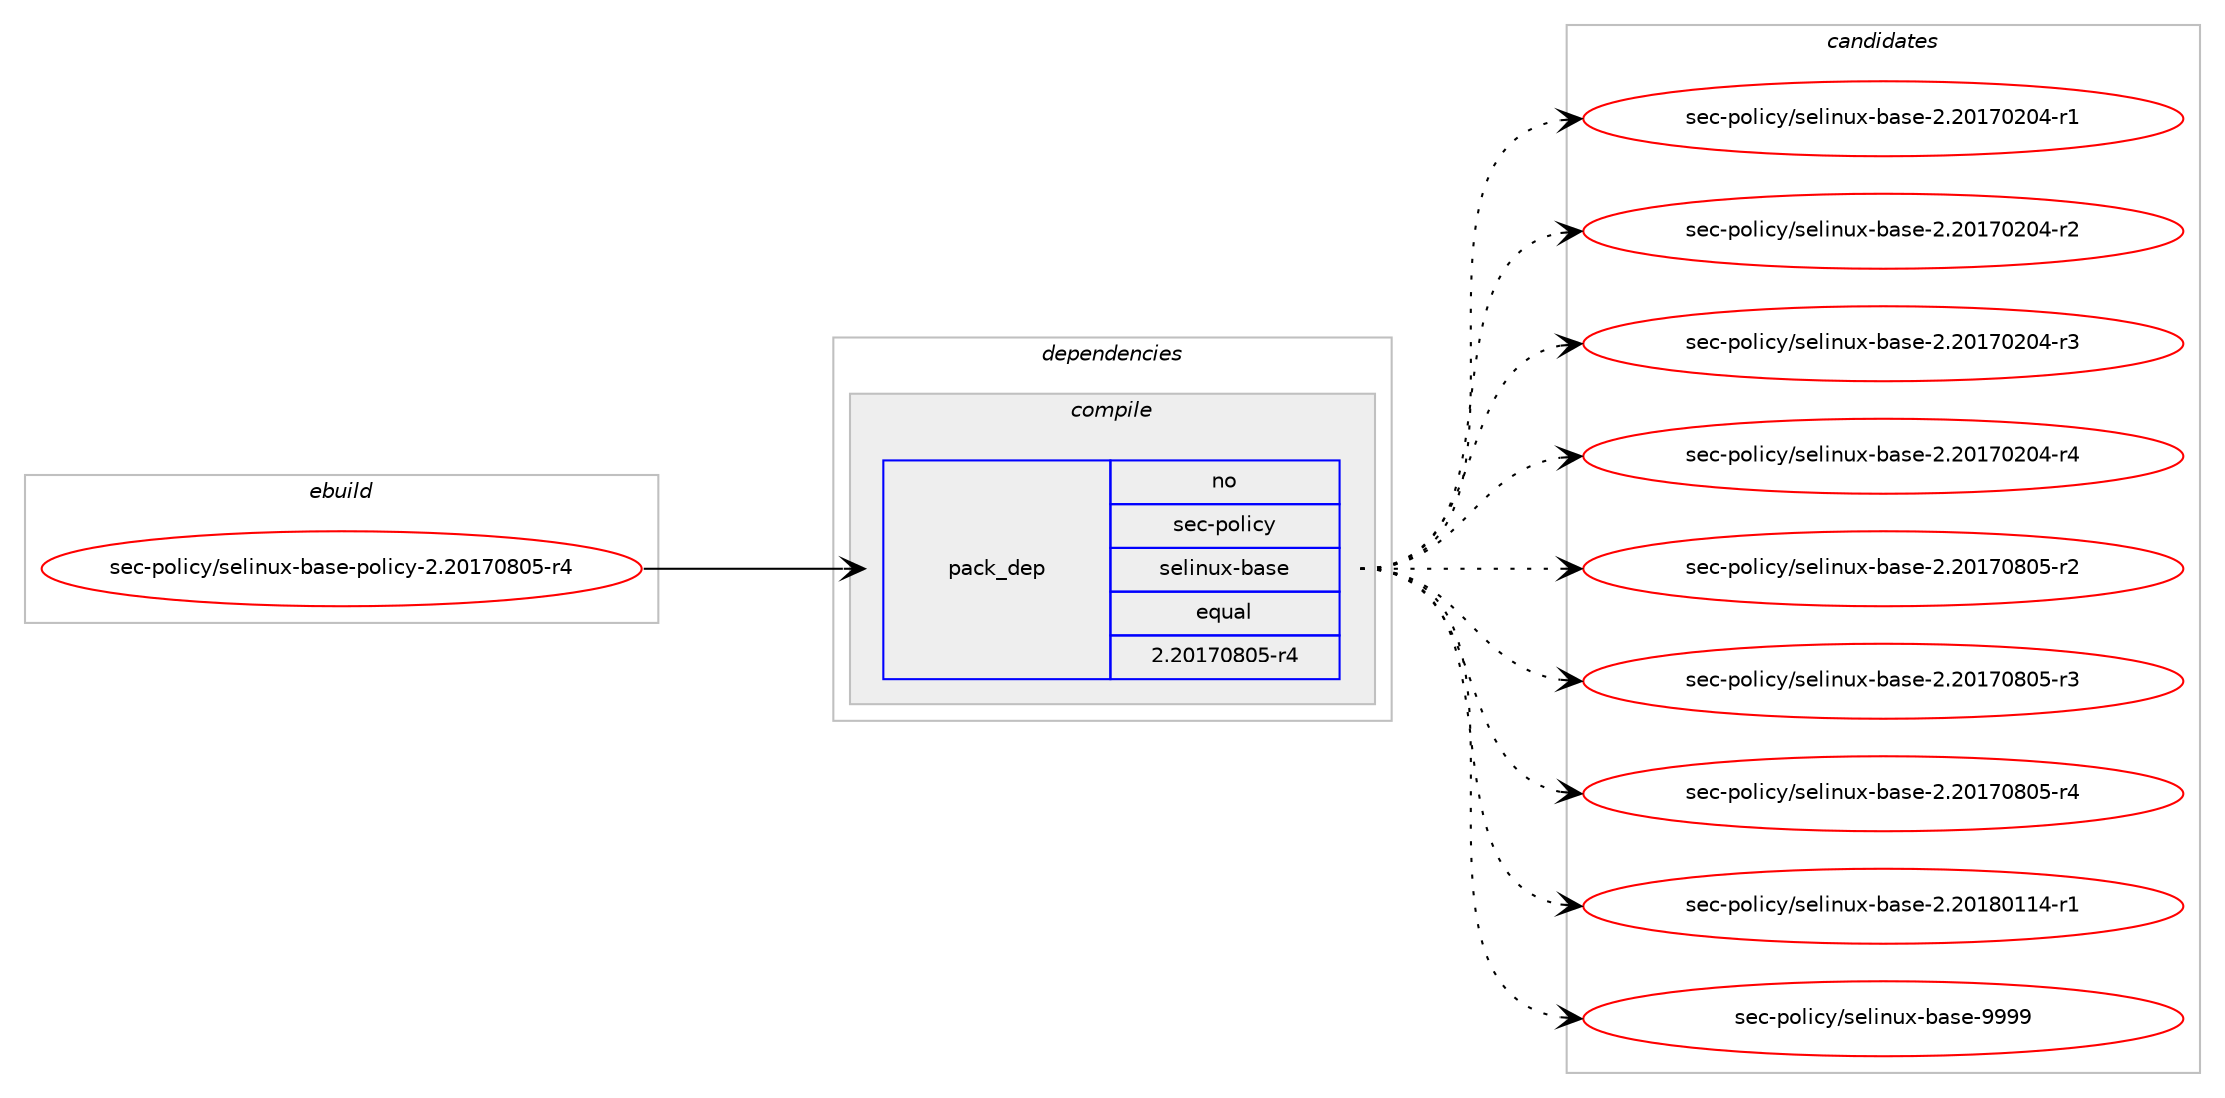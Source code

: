 digraph prolog {

# *************
# Graph options
# *************

newrank=true;
concentrate=true;
compound=true;
graph [rankdir=LR,fontname=Helvetica,fontsize=10,ranksep=1.5];#, ranksep=2.5, nodesep=0.2];
edge  [arrowhead=vee];
node  [fontname=Helvetica,fontsize=10];

# **********
# The ebuild
# **********

subgraph cluster_leftcol {
color=gray;
rank=same;
label=<<i>ebuild</i>>;
id [label="sec-policy/selinux-base-policy-2.20170805-r4", color=red, width=4, href="../sec-policy/selinux-base-policy-2.20170805-r4.svg"];
}

# ****************
# The dependencies
# ****************

subgraph cluster_midcol {
color=gray;
label=<<i>dependencies</i>>;
subgraph cluster_compile {
fillcolor="#eeeeee";
style=filled;
label=<<i>compile</i>>;
subgraph pack1144 {
dependency1526 [label=<<TABLE BORDER="0" CELLBORDER="1" CELLSPACING="0" CELLPADDING="4" WIDTH="220"><TR><TD ROWSPAN="6" CELLPADDING="30">pack_dep</TD></TR><TR><TD WIDTH="110">no</TD></TR><TR><TD>sec-policy</TD></TR><TR><TD>selinux-base</TD></TR><TR><TD>equal</TD></TR><TR><TD>2.20170805-r4</TD></TR></TABLE>>, shape=none, color=blue];
}
id:e -> dependency1526:w [weight=20,style="solid",arrowhead="vee"];
}
subgraph cluster_compileandrun {
fillcolor="#eeeeee";
style=filled;
label=<<i>compile and run</i>>;
}
subgraph cluster_run {
fillcolor="#eeeeee";
style=filled;
label=<<i>run</i>>;
}
}

# **************
# The candidates
# **************

subgraph cluster_choices {
rank=same;
color=gray;
label=<<i>candidates</i>>;

subgraph choice1144 {
color=black;
nodesep=1;
choice1151019945112111108105991214711510110810511011712045989711510145504650484955485048524511449 [label="sec-policy/selinux-base-2.20170204-r1", color=red, width=4,href="../sec-policy/selinux-base-2.20170204-r1.svg"];
choice1151019945112111108105991214711510110810511011712045989711510145504650484955485048524511450 [label="sec-policy/selinux-base-2.20170204-r2", color=red, width=4,href="../sec-policy/selinux-base-2.20170204-r2.svg"];
choice1151019945112111108105991214711510110810511011712045989711510145504650484955485048524511451 [label="sec-policy/selinux-base-2.20170204-r3", color=red, width=4,href="../sec-policy/selinux-base-2.20170204-r3.svg"];
choice1151019945112111108105991214711510110810511011712045989711510145504650484955485048524511452 [label="sec-policy/selinux-base-2.20170204-r4", color=red, width=4,href="../sec-policy/selinux-base-2.20170204-r4.svg"];
choice1151019945112111108105991214711510110810511011712045989711510145504650484955485648534511450 [label="sec-policy/selinux-base-2.20170805-r2", color=red, width=4,href="../sec-policy/selinux-base-2.20170805-r2.svg"];
choice1151019945112111108105991214711510110810511011712045989711510145504650484955485648534511451 [label="sec-policy/selinux-base-2.20170805-r3", color=red, width=4,href="../sec-policy/selinux-base-2.20170805-r3.svg"];
choice1151019945112111108105991214711510110810511011712045989711510145504650484955485648534511452 [label="sec-policy/selinux-base-2.20170805-r4", color=red, width=4,href="../sec-policy/selinux-base-2.20170805-r4.svg"];
choice1151019945112111108105991214711510110810511011712045989711510145504650484956484949524511449 [label="sec-policy/selinux-base-2.20180114-r1", color=red, width=4,href="../sec-policy/selinux-base-2.20180114-r1.svg"];
choice115101994511211110810599121471151011081051101171204598971151014557575757 [label="sec-policy/selinux-base-9999", color=red, width=4,href="../sec-policy/selinux-base-9999.svg"];
dependency1526:e -> choice1151019945112111108105991214711510110810511011712045989711510145504650484955485048524511449:w [style=dotted,weight="100"];
dependency1526:e -> choice1151019945112111108105991214711510110810511011712045989711510145504650484955485048524511450:w [style=dotted,weight="100"];
dependency1526:e -> choice1151019945112111108105991214711510110810511011712045989711510145504650484955485048524511451:w [style=dotted,weight="100"];
dependency1526:e -> choice1151019945112111108105991214711510110810511011712045989711510145504650484955485048524511452:w [style=dotted,weight="100"];
dependency1526:e -> choice1151019945112111108105991214711510110810511011712045989711510145504650484955485648534511450:w [style=dotted,weight="100"];
dependency1526:e -> choice1151019945112111108105991214711510110810511011712045989711510145504650484955485648534511451:w [style=dotted,weight="100"];
dependency1526:e -> choice1151019945112111108105991214711510110810511011712045989711510145504650484955485648534511452:w [style=dotted,weight="100"];
dependency1526:e -> choice1151019945112111108105991214711510110810511011712045989711510145504650484956484949524511449:w [style=dotted,weight="100"];
dependency1526:e -> choice115101994511211110810599121471151011081051101171204598971151014557575757:w [style=dotted,weight="100"];
}
}

}
